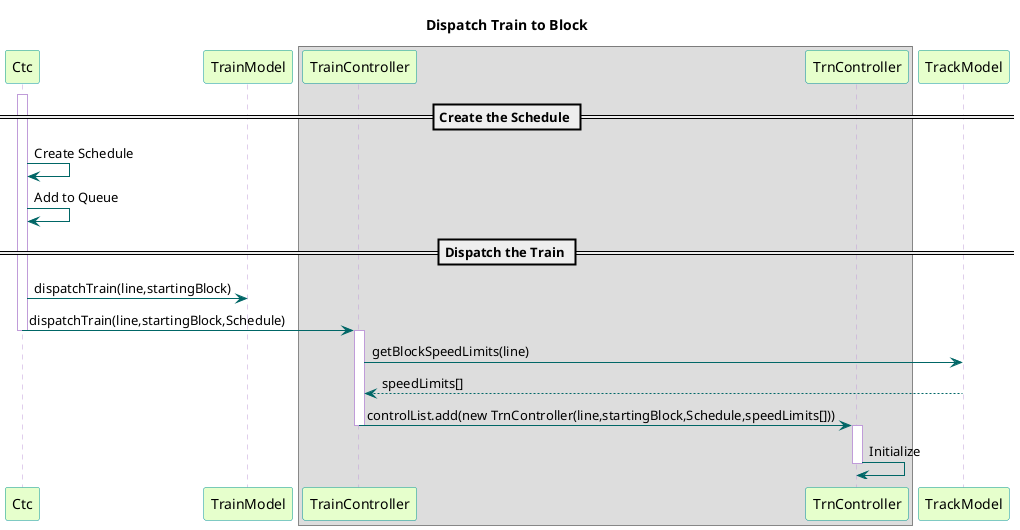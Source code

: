 @startuml

title Dispatch Train to Block

skinparam sequence {
  BackgroundColor transparent
  ParticipantBackgroundColor #e6ffcc
  ParticipantBorderColor 	#049595
  PackageBorderCOlor  #049595
  ArrowColor #006666
  LifeLineBorderColor #c09cd9
}

participant Ctc
participant TrainModel
box
	participant TrainController
	participant TrnController
end box
participant TrackModel

== Create the Schedule ==
activate Ctc
Ctc -> Ctc : Create Schedule
Ctc -> Ctc : Add to Queue
== Dispatch the Train ==
Ctc -> TrainModel : dispatchTrain(line,startingBlock)
Ctc -> TrainController : dispatchTrain(line,startingBlock,Schedule)
deactivate Ctc

activate TrainController
TrainController -> TrackModel : getBlockSpeedLimits(line)
TrackModel --> TrainController : speedLimits[]

TrainController -> TrnController : controlList.add(new TrnController(line,startingBlock,Schedule,speedLimits[]))
deactivate TrainController
activate TrnController

TrnController -> TrnController : Initialize
deactivate TrnController

@enduml